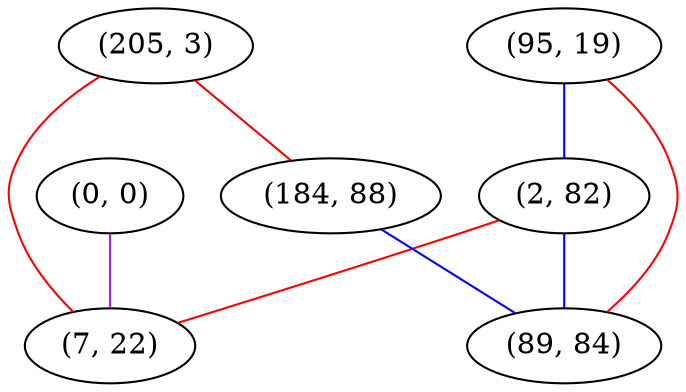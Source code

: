 graph "" {
"(0, 0)";
"(205, 3)";
"(95, 19)";
"(2, 82)";
"(184, 88)";
"(89, 84)";
"(7, 22)";
"(0, 0)" -- "(7, 22)"  [color=purple, key=0, weight=4];
"(205, 3)" -- "(7, 22)"  [color=red, key=0, weight=1];
"(205, 3)" -- "(184, 88)"  [color=red, key=0, weight=1];
"(95, 19)" -- "(89, 84)"  [color=red, key=0, weight=1];
"(95, 19)" -- "(2, 82)"  [color=blue, key=0, weight=3];
"(2, 82)" -- "(7, 22)"  [color=red, key=0, weight=1];
"(2, 82)" -- "(89, 84)"  [color=blue, key=0, weight=3];
"(184, 88)" -- "(89, 84)"  [color=blue, key=0, weight=3];
}
